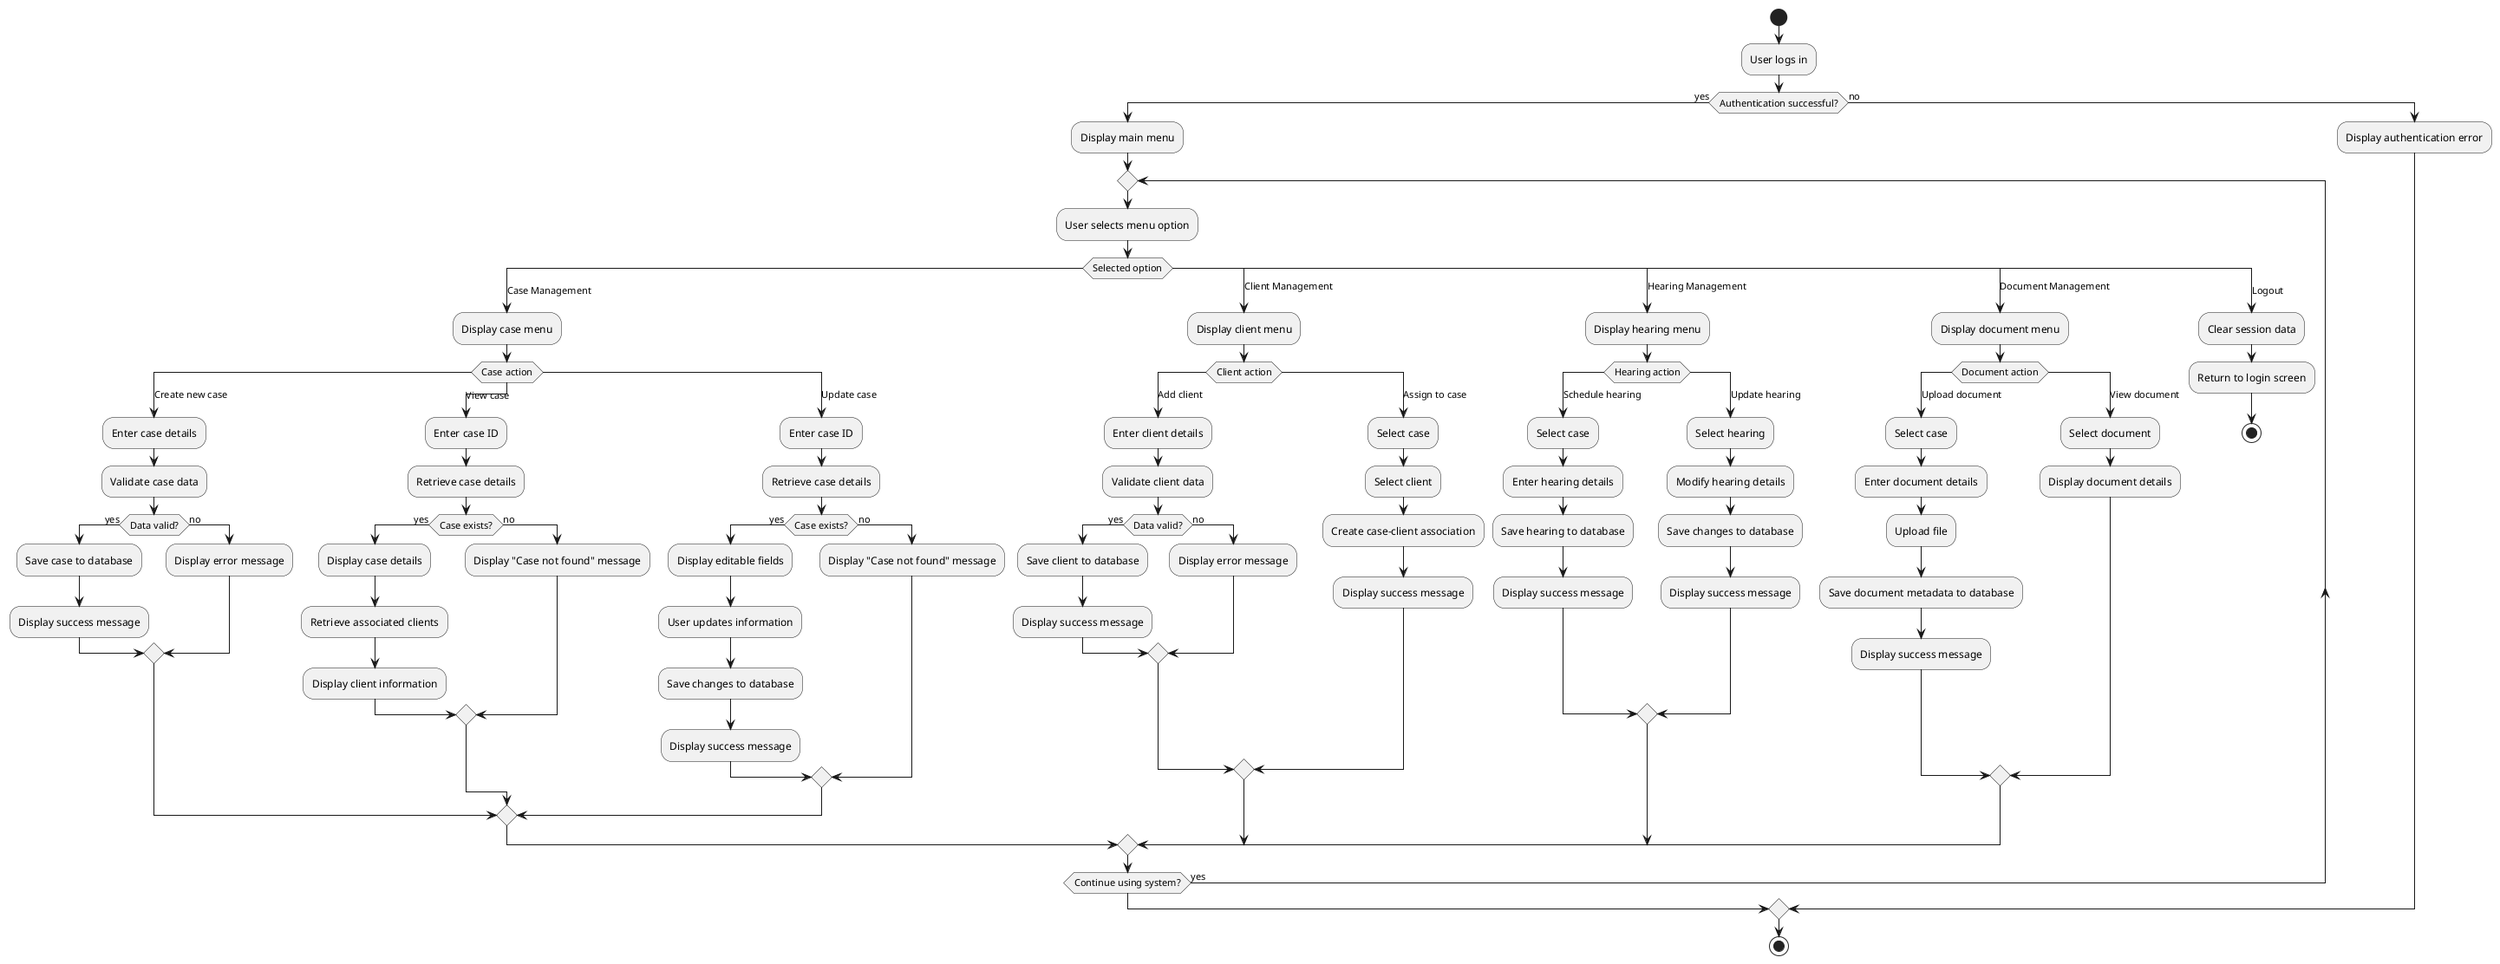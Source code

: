@startuml UML Activity Diagram

start
:User logs in;
if (Authentication successful?) then (yes)
  :Display main menu;
  repeat
    :User selects menu option;
    switch (Selected option)
    case (Case Management)
      :Display case menu;
      switch (Case action)
      case (Create new case)
        :Enter case details;
        :Validate case data;
        if (Data valid?) then (yes)
          :Save case to database;
          :Display success message;
        else (no)
          :Display error message;
        endif
      case (View case)
        :Enter case ID;
        :Retrieve case details;
        if (Case exists?) then (yes)
          :Display case details;
          :Retrieve associated clients;
          :Display client information;
        else (no)
          :Display "Case not found" message;
        endif
      case (Update case)
        :Enter case ID;
        :Retrieve case details;
        if (Case exists?) then (yes)
          :Display editable fields;
          :User updates information;
          :Save changes to database;
          :Display success message;
        else (no)
          :Display "Case not found" message;
        endif
      endswitch
    case (Client Management)
      :Display client menu;
      switch (Client action)
      case (Add client)
        :Enter client details;
        :Validate client data;
        if (Data valid?) then (yes)
          :Save client to database;
          :Display success message;
        else (no)
          :Display error message;
        endif
      case (Assign to case)
        :Select case;
        :Select client;
        :Create case-client association;
        :Display success message;
      endswitch
    case (Hearing Management)
      :Display hearing menu;
      switch (Hearing action)
      case (Schedule hearing)
        :Select case;
        :Enter hearing details;
        :Save hearing to database;
        :Display success message;
      case (Update hearing)
        :Select hearing;
        :Modify hearing details;
        :Save changes to database;
        :Display success message;
      endswitch
    case (Document Management)
      :Display document menu;
      switch (Document action)
      case (Upload document)
        :Select case;
        :Enter document details;
        :Upload file;
        :Save document metadata to database;
        :Display success message;
      case (View document)
        :Select document;
        :Display document details;
      endswitch
    case (Logout)
      :Clear session data;
      :Return to login screen;
      stop
    endswitch
  repeat while (Continue using system?) is (yes)
else (no)
  :Display authentication error;
endif
stop

@enduml
